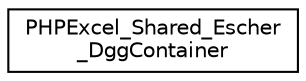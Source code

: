 digraph "Иерархия классов. Графический вид."
{
  edge [fontname="Helvetica",fontsize="10",labelfontname="Helvetica",labelfontsize="10"];
  node [fontname="Helvetica",fontsize="10",shape=record];
  rankdir="LR";
  Node0 [label="PHPExcel_Shared_Escher\l_DggContainer",height=0.2,width=0.4,color="black", fillcolor="white", style="filled",URL="$class_p_h_p_excel___shared___escher___dgg_container.html"];
}
